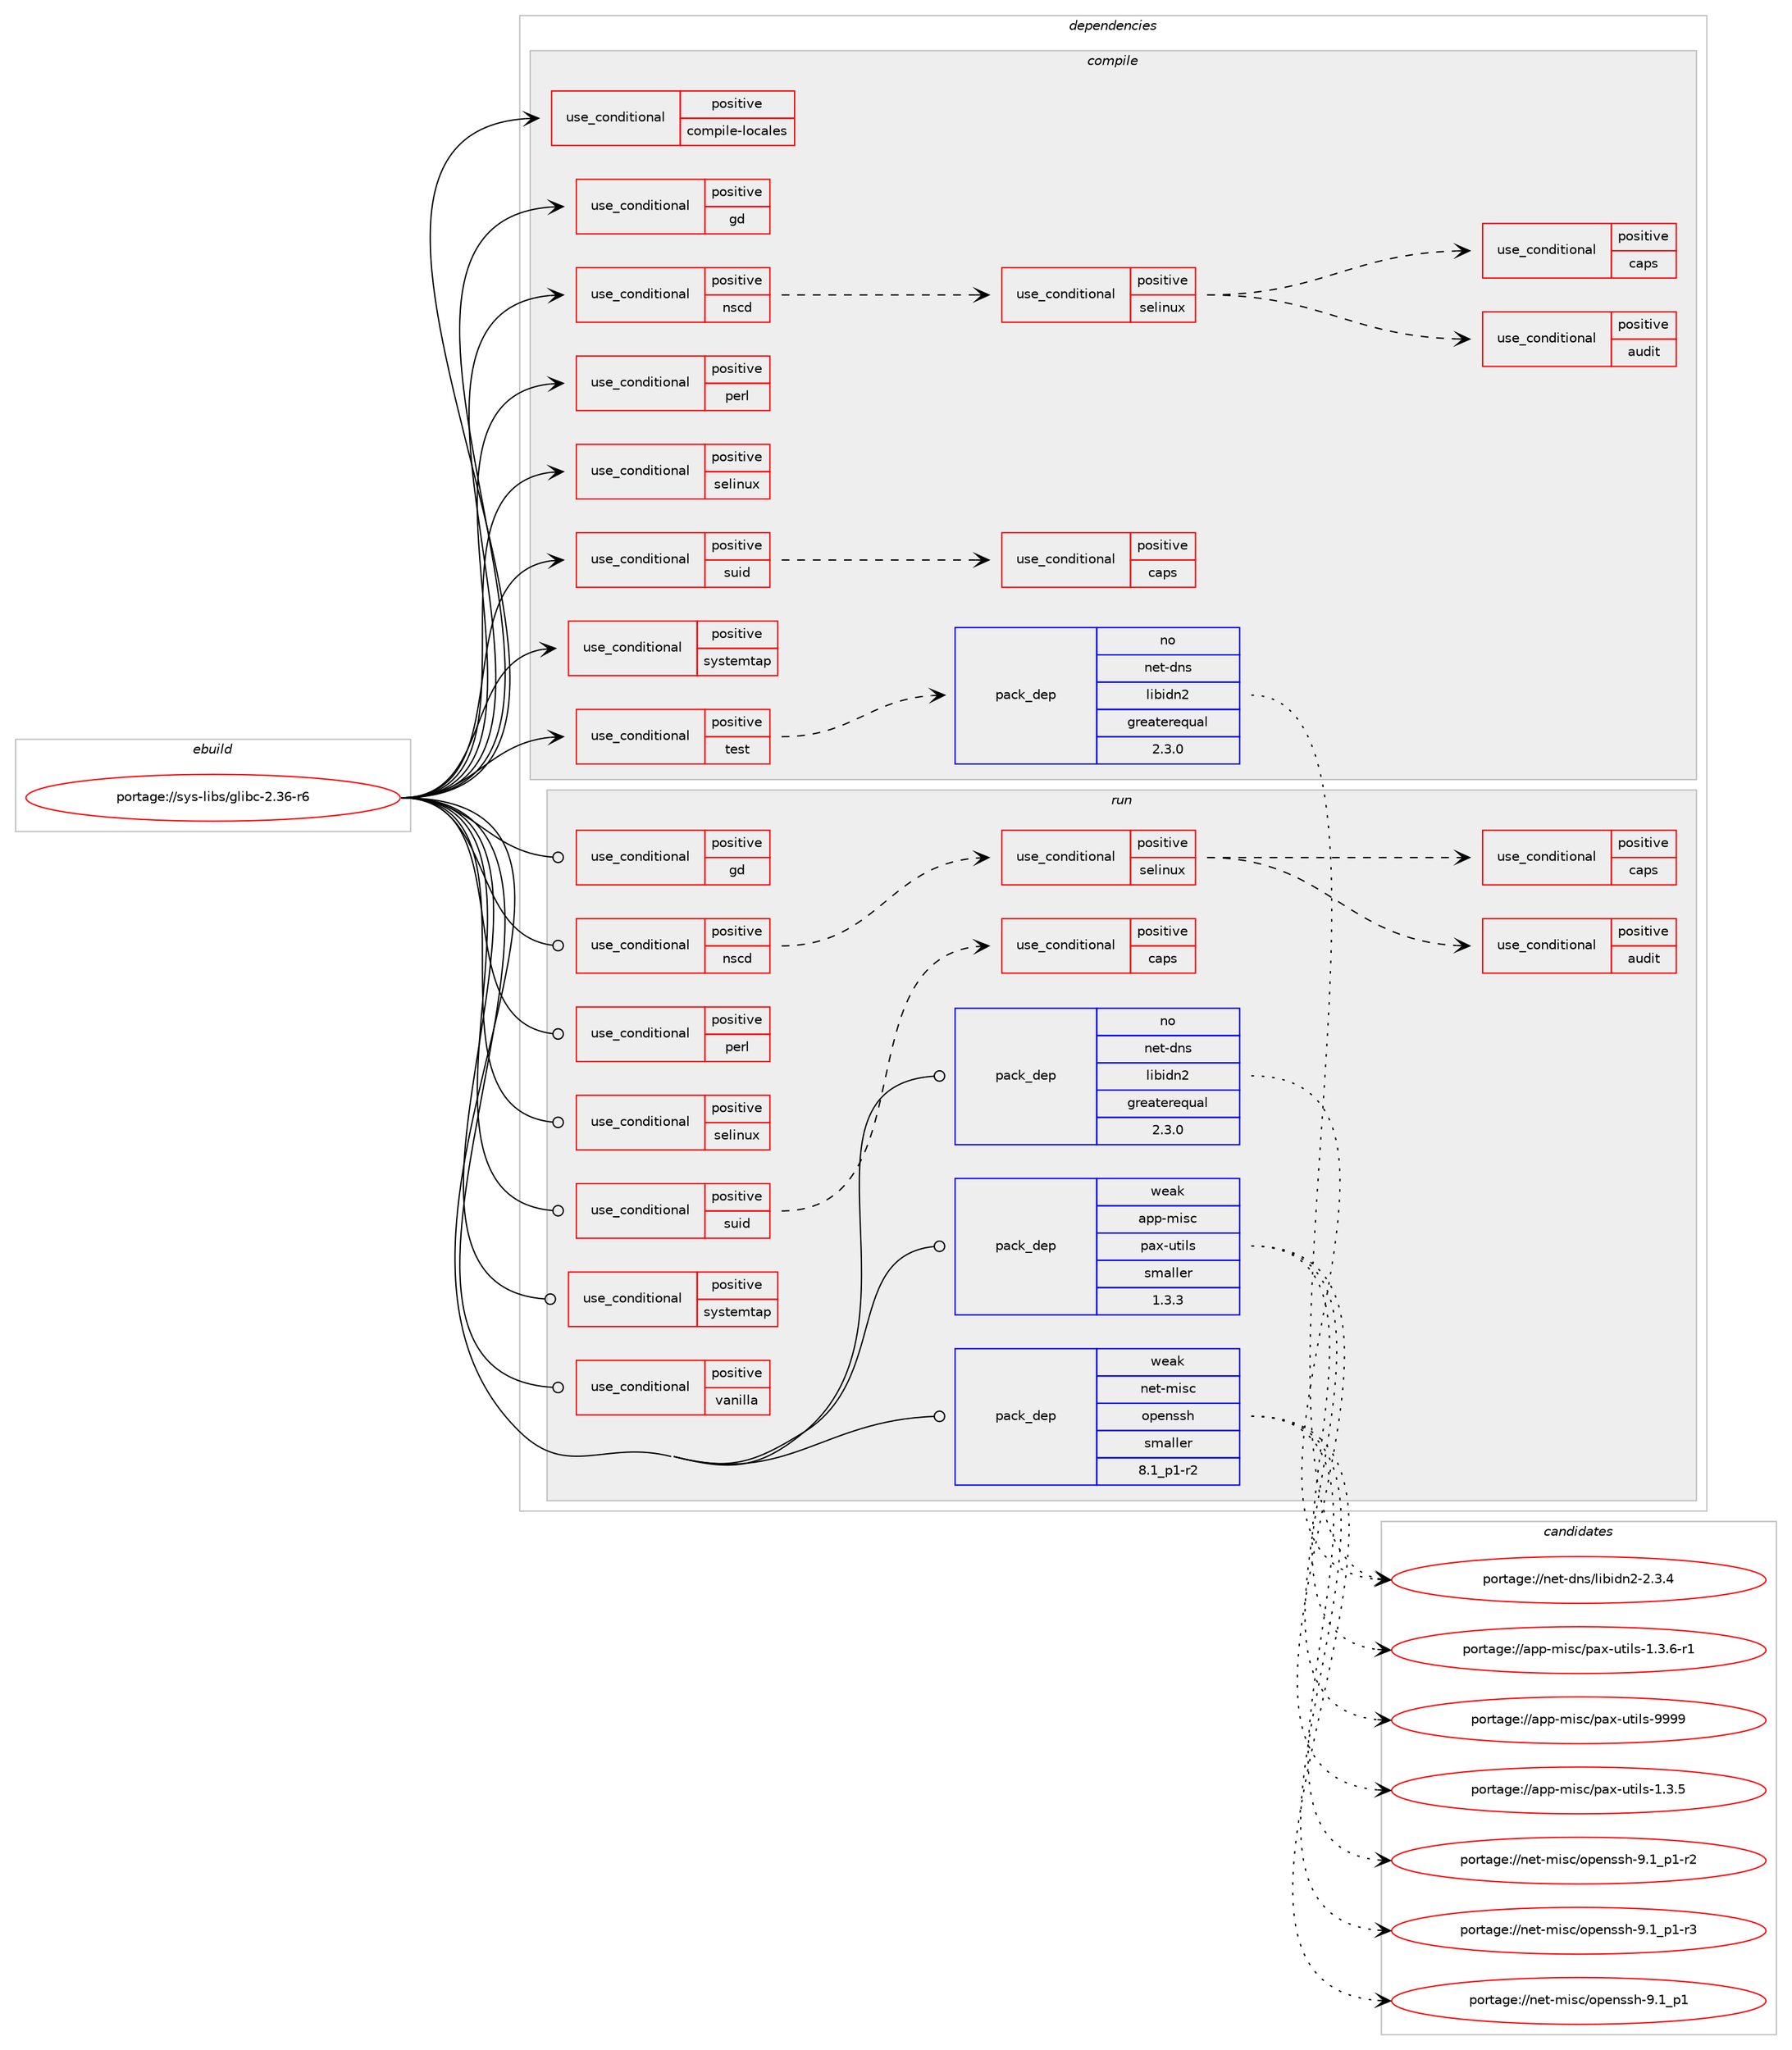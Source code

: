 digraph prolog {

# *************
# Graph options
# *************

newrank=true;
concentrate=true;
compound=true;
graph [rankdir=LR,fontname=Helvetica,fontsize=10,ranksep=1.5];#, ranksep=2.5, nodesep=0.2];
edge  [arrowhead=vee];
node  [fontname=Helvetica,fontsize=10];

# **********
# The ebuild
# **********

subgraph cluster_leftcol {
color=gray;
rank=same;
label=<<i>ebuild</i>>;
id [label="portage://sys-libs/glibc-2.36-r6", color=red, width=4, href="../sys-libs/glibc-2.36-r6.svg"];
}

# ****************
# The dependencies
# ****************

subgraph cluster_midcol {
color=gray;
label=<<i>dependencies</i>>;
subgraph cluster_compile {
fillcolor="#eeeeee";
style=filled;
label=<<i>compile</i>>;
subgraph cond4810 {
dependency7368 [label=<<TABLE BORDER="0" CELLBORDER="1" CELLSPACING="0" CELLPADDING="4"><TR><TD ROWSPAN="3" CELLPADDING="10">use_conditional</TD></TR><TR><TD>positive</TD></TR><TR><TD>compile-locales</TD></TR></TABLE>>, shape=none, color=red];
# *** BEGIN UNKNOWN DEPENDENCY TYPE (TODO) ***
# dependency7368 -> package_dependency(portage://sys-libs/glibc-2.36-r6,install,no,app-arch,gzip,none,[,,],[],[])
# *** END UNKNOWN DEPENDENCY TYPE (TODO) ***

# *** BEGIN UNKNOWN DEPENDENCY TYPE (TODO) ***
# dependency7368 -> package_dependency(portage://sys-libs/glibc-2.36-r6,install,no,sys-apps,grep,none,[,,],[],[])
# *** END UNKNOWN DEPENDENCY TYPE (TODO) ***

# *** BEGIN UNKNOWN DEPENDENCY TYPE (TODO) ***
# dependency7368 -> package_dependency(portage://sys-libs/glibc-2.36-r6,install,no,app-alternatives,awk,none,[,,],[],[])
# *** END UNKNOWN DEPENDENCY TYPE (TODO) ***

}
id:e -> dependency7368:w [weight=20,style="solid",arrowhead="vee"];
subgraph cond4811 {
dependency7369 [label=<<TABLE BORDER="0" CELLBORDER="1" CELLSPACING="0" CELLPADDING="4"><TR><TD ROWSPAN="3" CELLPADDING="10">use_conditional</TD></TR><TR><TD>positive</TD></TR><TR><TD>gd</TD></TR></TABLE>>, shape=none, color=red];
# *** BEGIN UNKNOWN DEPENDENCY TYPE (TODO) ***
# dependency7369 -> package_dependency(portage://sys-libs/glibc-2.36-r6,install,no,media-libs,gd,none,[,,],[slot(2),equal],[])
# *** END UNKNOWN DEPENDENCY TYPE (TODO) ***

}
id:e -> dependency7369:w [weight=20,style="solid",arrowhead="vee"];
subgraph cond4812 {
dependency7370 [label=<<TABLE BORDER="0" CELLBORDER="1" CELLSPACING="0" CELLPADDING="4"><TR><TD ROWSPAN="3" CELLPADDING="10">use_conditional</TD></TR><TR><TD>positive</TD></TR><TR><TD>nscd</TD></TR></TABLE>>, shape=none, color=red];
subgraph cond4813 {
dependency7371 [label=<<TABLE BORDER="0" CELLBORDER="1" CELLSPACING="0" CELLPADDING="4"><TR><TD ROWSPAN="3" CELLPADDING="10">use_conditional</TD></TR><TR><TD>positive</TD></TR><TR><TD>selinux</TD></TR></TABLE>>, shape=none, color=red];
subgraph cond4814 {
dependency7372 [label=<<TABLE BORDER="0" CELLBORDER="1" CELLSPACING="0" CELLPADDING="4"><TR><TD ROWSPAN="3" CELLPADDING="10">use_conditional</TD></TR><TR><TD>positive</TD></TR><TR><TD>audit</TD></TR></TABLE>>, shape=none, color=red];
# *** BEGIN UNKNOWN DEPENDENCY TYPE (TODO) ***
# dependency7372 -> package_dependency(portage://sys-libs/glibc-2.36-r6,install,no,sys-process,audit,none,[,,],[],[])
# *** END UNKNOWN DEPENDENCY TYPE (TODO) ***

}
dependency7371:e -> dependency7372:w [weight=20,style="dashed",arrowhead="vee"];
subgraph cond4815 {
dependency7373 [label=<<TABLE BORDER="0" CELLBORDER="1" CELLSPACING="0" CELLPADDING="4"><TR><TD ROWSPAN="3" CELLPADDING="10">use_conditional</TD></TR><TR><TD>positive</TD></TR><TR><TD>caps</TD></TR></TABLE>>, shape=none, color=red];
# *** BEGIN UNKNOWN DEPENDENCY TYPE (TODO) ***
# dependency7373 -> package_dependency(portage://sys-libs/glibc-2.36-r6,install,no,sys-libs,libcap,none,[,,],[],[])
# *** END UNKNOWN DEPENDENCY TYPE (TODO) ***

}
dependency7371:e -> dependency7373:w [weight=20,style="dashed",arrowhead="vee"];
}
dependency7370:e -> dependency7371:w [weight=20,style="dashed",arrowhead="vee"];
}
id:e -> dependency7370:w [weight=20,style="solid",arrowhead="vee"];
subgraph cond4816 {
dependency7374 [label=<<TABLE BORDER="0" CELLBORDER="1" CELLSPACING="0" CELLPADDING="4"><TR><TD ROWSPAN="3" CELLPADDING="10">use_conditional</TD></TR><TR><TD>positive</TD></TR><TR><TD>perl</TD></TR></TABLE>>, shape=none, color=red];
# *** BEGIN UNKNOWN DEPENDENCY TYPE (TODO) ***
# dependency7374 -> package_dependency(portage://sys-libs/glibc-2.36-r6,install,no,dev-lang,perl,none,[,,],[],[])
# *** END UNKNOWN DEPENDENCY TYPE (TODO) ***

}
id:e -> dependency7374:w [weight=20,style="solid",arrowhead="vee"];
subgraph cond4817 {
dependency7375 [label=<<TABLE BORDER="0" CELLBORDER="1" CELLSPACING="0" CELLPADDING="4"><TR><TD ROWSPAN="3" CELLPADDING="10">use_conditional</TD></TR><TR><TD>positive</TD></TR><TR><TD>selinux</TD></TR></TABLE>>, shape=none, color=red];
# *** BEGIN UNKNOWN DEPENDENCY TYPE (TODO) ***
# dependency7375 -> package_dependency(portage://sys-libs/glibc-2.36-r6,install,no,sys-libs,libselinux,none,[,,],[],[])
# *** END UNKNOWN DEPENDENCY TYPE (TODO) ***

}
id:e -> dependency7375:w [weight=20,style="solid",arrowhead="vee"];
subgraph cond4818 {
dependency7376 [label=<<TABLE BORDER="0" CELLBORDER="1" CELLSPACING="0" CELLPADDING="4"><TR><TD ROWSPAN="3" CELLPADDING="10">use_conditional</TD></TR><TR><TD>positive</TD></TR><TR><TD>suid</TD></TR></TABLE>>, shape=none, color=red];
subgraph cond4819 {
dependency7377 [label=<<TABLE BORDER="0" CELLBORDER="1" CELLSPACING="0" CELLPADDING="4"><TR><TD ROWSPAN="3" CELLPADDING="10">use_conditional</TD></TR><TR><TD>positive</TD></TR><TR><TD>caps</TD></TR></TABLE>>, shape=none, color=red];
# *** BEGIN UNKNOWN DEPENDENCY TYPE (TODO) ***
# dependency7377 -> package_dependency(portage://sys-libs/glibc-2.36-r6,install,no,sys-libs,libcap,none,[,,],[],[])
# *** END UNKNOWN DEPENDENCY TYPE (TODO) ***

}
dependency7376:e -> dependency7377:w [weight=20,style="dashed",arrowhead="vee"];
}
id:e -> dependency7376:w [weight=20,style="solid",arrowhead="vee"];
subgraph cond4820 {
dependency7378 [label=<<TABLE BORDER="0" CELLBORDER="1" CELLSPACING="0" CELLPADDING="4"><TR><TD ROWSPAN="3" CELLPADDING="10">use_conditional</TD></TR><TR><TD>positive</TD></TR><TR><TD>systemtap</TD></TR></TABLE>>, shape=none, color=red];
# *** BEGIN UNKNOWN DEPENDENCY TYPE (TODO) ***
# dependency7378 -> package_dependency(portage://sys-libs/glibc-2.36-r6,install,no,dev-util,systemtap,none,[,,],[],[])
# *** END UNKNOWN DEPENDENCY TYPE (TODO) ***

}
id:e -> dependency7378:w [weight=20,style="solid",arrowhead="vee"];
subgraph cond4821 {
dependency7379 [label=<<TABLE BORDER="0" CELLBORDER="1" CELLSPACING="0" CELLPADDING="4"><TR><TD ROWSPAN="3" CELLPADDING="10">use_conditional</TD></TR><TR><TD>positive</TD></TR><TR><TD>test</TD></TR></TABLE>>, shape=none, color=red];
subgraph pack2496 {
dependency7380 [label=<<TABLE BORDER="0" CELLBORDER="1" CELLSPACING="0" CELLPADDING="4" WIDTH="220"><TR><TD ROWSPAN="6" CELLPADDING="30">pack_dep</TD></TR><TR><TD WIDTH="110">no</TD></TR><TR><TD>net-dns</TD></TR><TR><TD>libidn2</TD></TR><TR><TD>greaterequal</TD></TR><TR><TD>2.3.0</TD></TR></TABLE>>, shape=none, color=blue];
}
dependency7379:e -> dependency7380:w [weight=20,style="dashed",arrowhead="vee"];
}
id:e -> dependency7379:w [weight=20,style="solid",arrowhead="vee"];
# *** BEGIN UNKNOWN DEPENDENCY TYPE (TODO) ***
# id -> package_dependency(portage://sys-libs/glibc-2.36-r6,install,no,virtual,os-headers,none,[,,],[],[])
# *** END UNKNOWN DEPENDENCY TYPE (TODO) ***

}
subgraph cluster_compileandrun {
fillcolor="#eeeeee";
style=filled;
label=<<i>compile and run</i>>;
}
subgraph cluster_run {
fillcolor="#eeeeee";
style=filled;
label=<<i>run</i>>;
subgraph cond4822 {
dependency7381 [label=<<TABLE BORDER="0" CELLBORDER="1" CELLSPACING="0" CELLPADDING="4"><TR><TD ROWSPAN="3" CELLPADDING="10">use_conditional</TD></TR><TR><TD>positive</TD></TR><TR><TD>gd</TD></TR></TABLE>>, shape=none, color=red];
# *** BEGIN UNKNOWN DEPENDENCY TYPE (TODO) ***
# dependency7381 -> package_dependency(portage://sys-libs/glibc-2.36-r6,run,no,media-libs,gd,none,[,,],[slot(2),equal],[])
# *** END UNKNOWN DEPENDENCY TYPE (TODO) ***

}
id:e -> dependency7381:w [weight=20,style="solid",arrowhead="odot"];
subgraph cond4823 {
dependency7382 [label=<<TABLE BORDER="0" CELLBORDER="1" CELLSPACING="0" CELLPADDING="4"><TR><TD ROWSPAN="3" CELLPADDING="10">use_conditional</TD></TR><TR><TD>positive</TD></TR><TR><TD>nscd</TD></TR></TABLE>>, shape=none, color=red];
subgraph cond4824 {
dependency7383 [label=<<TABLE BORDER="0" CELLBORDER="1" CELLSPACING="0" CELLPADDING="4"><TR><TD ROWSPAN="3" CELLPADDING="10">use_conditional</TD></TR><TR><TD>positive</TD></TR><TR><TD>selinux</TD></TR></TABLE>>, shape=none, color=red];
subgraph cond4825 {
dependency7384 [label=<<TABLE BORDER="0" CELLBORDER="1" CELLSPACING="0" CELLPADDING="4"><TR><TD ROWSPAN="3" CELLPADDING="10">use_conditional</TD></TR><TR><TD>positive</TD></TR><TR><TD>audit</TD></TR></TABLE>>, shape=none, color=red];
# *** BEGIN UNKNOWN DEPENDENCY TYPE (TODO) ***
# dependency7384 -> package_dependency(portage://sys-libs/glibc-2.36-r6,run,no,sys-process,audit,none,[,,],[],[])
# *** END UNKNOWN DEPENDENCY TYPE (TODO) ***

}
dependency7383:e -> dependency7384:w [weight=20,style="dashed",arrowhead="vee"];
subgraph cond4826 {
dependency7385 [label=<<TABLE BORDER="0" CELLBORDER="1" CELLSPACING="0" CELLPADDING="4"><TR><TD ROWSPAN="3" CELLPADDING="10">use_conditional</TD></TR><TR><TD>positive</TD></TR><TR><TD>caps</TD></TR></TABLE>>, shape=none, color=red];
# *** BEGIN UNKNOWN DEPENDENCY TYPE (TODO) ***
# dependency7385 -> package_dependency(portage://sys-libs/glibc-2.36-r6,run,no,sys-libs,libcap,none,[,,],[],[])
# *** END UNKNOWN DEPENDENCY TYPE (TODO) ***

}
dependency7383:e -> dependency7385:w [weight=20,style="dashed",arrowhead="vee"];
}
dependency7382:e -> dependency7383:w [weight=20,style="dashed",arrowhead="vee"];
}
id:e -> dependency7382:w [weight=20,style="solid",arrowhead="odot"];
subgraph cond4827 {
dependency7386 [label=<<TABLE BORDER="0" CELLBORDER="1" CELLSPACING="0" CELLPADDING="4"><TR><TD ROWSPAN="3" CELLPADDING="10">use_conditional</TD></TR><TR><TD>positive</TD></TR><TR><TD>perl</TD></TR></TABLE>>, shape=none, color=red];
# *** BEGIN UNKNOWN DEPENDENCY TYPE (TODO) ***
# dependency7386 -> package_dependency(portage://sys-libs/glibc-2.36-r6,run,no,dev-lang,perl,none,[,,],[],[])
# *** END UNKNOWN DEPENDENCY TYPE (TODO) ***

}
id:e -> dependency7386:w [weight=20,style="solid",arrowhead="odot"];
subgraph cond4828 {
dependency7387 [label=<<TABLE BORDER="0" CELLBORDER="1" CELLSPACING="0" CELLPADDING="4"><TR><TD ROWSPAN="3" CELLPADDING="10">use_conditional</TD></TR><TR><TD>positive</TD></TR><TR><TD>selinux</TD></TR></TABLE>>, shape=none, color=red];
# *** BEGIN UNKNOWN DEPENDENCY TYPE (TODO) ***
# dependency7387 -> package_dependency(portage://sys-libs/glibc-2.36-r6,run,no,sys-libs,libselinux,none,[,,],[],[])
# *** END UNKNOWN DEPENDENCY TYPE (TODO) ***

}
id:e -> dependency7387:w [weight=20,style="solid",arrowhead="odot"];
subgraph cond4829 {
dependency7388 [label=<<TABLE BORDER="0" CELLBORDER="1" CELLSPACING="0" CELLPADDING="4"><TR><TD ROWSPAN="3" CELLPADDING="10">use_conditional</TD></TR><TR><TD>positive</TD></TR><TR><TD>suid</TD></TR></TABLE>>, shape=none, color=red];
subgraph cond4830 {
dependency7389 [label=<<TABLE BORDER="0" CELLBORDER="1" CELLSPACING="0" CELLPADDING="4"><TR><TD ROWSPAN="3" CELLPADDING="10">use_conditional</TD></TR><TR><TD>positive</TD></TR><TR><TD>caps</TD></TR></TABLE>>, shape=none, color=red];
# *** BEGIN UNKNOWN DEPENDENCY TYPE (TODO) ***
# dependency7389 -> package_dependency(portage://sys-libs/glibc-2.36-r6,run,no,sys-libs,libcap,none,[,,],[],[])
# *** END UNKNOWN DEPENDENCY TYPE (TODO) ***

}
dependency7388:e -> dependency7389:w [weight=20,style="dashed",arrowhead="vee"];
}
id:e -> dependency7388:w [weight=20,style="solid",arrowhead="odot"];
subgraph cond4831 {
dependency7390 [label=<<TABLE BORDER="0" CELLBORDER="1" CELLSPACING="0" CELLPADDING="4"><TR><TD ROWSPAN="3" CELLPADDING="10">use_conditional</TD></TR><TR><TD>positive</TD></TR><TR><TD>systemtap</TD></TR></TABLE>>, shape=none, color=red];
# *** BEGIN UNKNOWN DEPENDENCY TYPE (TODO) ***
# dependency7390 -> package_dependency(portage://sys-libs/glibc-2.36-r6,run,no,dev-util,systemtap,none,[,,],[],[])
# *** END UNKNOWN DEPENDENCY TYPE (TODO) ***

}
id:e -> dependency7390:w [weight=20,style="solid",arrowhead="odot"];
subgraph cond4832 {
dependency7391 [label=<<TABLE BORDER="0" CELLBORDER="1" CELLSPACING="0" CELLPADDING="4"><TR><TD ROWSPAN="3" CELLPADDING="10">use_conditional</TD></TR><TR><TD>positive</TD></TR><TR><TD>vanilla</TD></TR></TABLE>>, shape=none, color=red];
# *** BEGIN UNKNOWN DEPENDENCY TYPE (TODO) ***
# dependency7391 -> package_dependency(portage://sys-libs/glibc-2.36-r6,run,weak,sys-libs,timezone-data,none,[,,],[],[])
# *** END UNKNOWN DEPENDENCY TYPE (TODO) ***

}
id:e -> dependency7391:w [weight=20,style="solid",arrowhead="odot"];
# *** BEGIN UNKNOWN DEPENDENCY TYPE (TODO) ***
# id -> package_dependency(portage://sys-libs/glibc-2.36-r6,run,no,app-alternatives,awk,none,[,,],[],[])
# *** END UNKNOWN DEPENDENCY TYPE (TODO) ***

# *** BEGIN UNKNOWN DEPENDENCY TYPE (TODO) ***
# id -> package_dependency(portage://sys-libs/glibc-2.36-r6,run,no,app-arch,gzip,none,[,,],[],[])
# *** END UNKNOWN DEPENDENCY TYPE (TODO) ***

subgraph pack2497 {
dependency7392 [label=<<TABLE BORDER="0" CELLBORDER="1" CELLSPACING="0" CELLPADDING="4" WIDTH="220"><TR><TD ROWSPAN="6" CELLPADDING="30">pack_dep</TD></TR><TR><TD WIDTH="110">no</TD></TR><TR><TD>net-dns</TD></TR><TR><TD>libidn2</TD></TR><TR><TD>greaterequal</TD></TR><TR><TD>2.3.0</TD></TR></TABLE>>, shape=none, color=blue];
}
id:e -> dependency7392:w [weight=20,style="solid",arrowhead="odot"];
# *** BEGIN UNKNOWN DEPENDENCY TYPE (TODO) ***
# id -> package_dependency(portage://sys-libs/glibc-2.36-r6,run,no,sys-apps,gentoo-functions,none,[,,],[],[])
# *** END UNKNOWN DEPENDENCY TYPE (TODO) ***

# *** BEGIN UNKNOWN DEPENDENCY TYPE (TODO) ***
# id -> package_dependency(portage://sys-libs/glibc-2.36-r6,run,no,sys-apps,grep,none,[,,],[],[])
# *** END UNKNOWN DEPENDENCY TYPE (TODO) ***

subgraph pack2498 {
dependency7393 [label=<<TABLE BORDER="0" CELLBORDER="1" CELLSPACING="0" CELLPADDING="4" WIDTH="220"><TR><TD ROWSPAN="6" CELLPADDING="30">pack_dep</TD></TR><TR><TD WIDTH="110">weak</TD></TR><TR><TD>app-misc</TD></TR><TR><TD>pax-utils</TD></TR><TR><TD>smaller</TD></TR><TR><TD>1.3.3</TD></TR></TABLE>>, shape=none, color=blue];
}
id:e -> dependency7393:w [weight=20,style="solid",arrowhead="odot"];
subgraph pack2499 {
dependency7394 [label=<<TABLE BORDER="0" CELLBORDER="1" CELLSPACING="0" CELLPADDING="4" WIDTH="220"><TR><TD ROWSPAN="6" CELLPADDING="30">pack_dep</TD></TR><TR><TD WIDTH="110">weak</TD></TR><TR><TD>net-misc</TD></TR><TR><TD>openssh</TD></TR><TR><TD>smaller</TD></TR><TR><TD>8.1_p1-r2</TD></TR></TABLE>>, shape=none, color=blue];
}
id:e -> dependency7394:w [weight=20,style="solid",arrowhead="odot"];
}
}

# **************
# The candidates
# **************

subgraph cluster_choices {
rank=same;
color=gray;
label=<<i>candidates</i>>;

subgraph choice2496 {
color=black;
nodesep=1;
choice11010111645100110115471081059810510011050455046514652 [label="portage://net-dns/libidn2-2.3.4", color=red, width=4,href="../net-dns/libidn2-2.3.4.svg"];
dependency7380:e -> choice11010111645100110115471081059810510011050455046514652:w [style=dotted,weight="100"];
}
subgraph choice2497 {
color=black;
nodesep=1;
choice11010111645100110115471081059810510011050455046514652 [label="portage://net-dns/libidn2-2.3.4", color=red, width=4,href="../net-dns/libidn2-2.3.4.svg"];
dependency7392:e -> choice11010111645100110115471081059810510011050455046514652:w [style=dotted,weight="100"];
}
subgraph choice2498 {
color=black;
nodesep=1;
choice971121124510910511599471129712045117116105108115454946514653 [label="portage://app-misc/pax-utils-1.3.5", color=red, width=4,href="../app-misc/pax-utils-1.3.5.svg"];
choice9711211245109105115994711297120451171161051081154549465146544511449 [label="portage://app-misc/pax-utils-1.3.6-r1", color=red, width=4,href="../app-misc/pax-utils-1.3.6-r1.svg"];
choice9711211245109105115994711297120451171161051081154557575757 [label="portage://app-misc/pax-utils-9999", color=red, width=4,href="../app-misc/pax-utils-9999.svg"];
dependency7393:e -> choice971121124510910511599471129712045117116105108115454946514653:w [style=dotted,weight="100"];
dependency7393:e -> choice9711211245109105115994711297120451171161051081154549465146544511449:w [style=dotted,weight="100"];
dependency7393:e -> choice9711211245109105115994711297120451171161051081154557575757:w [style=dotted,weight="100"];
}
subgraph choice2499 {
color=black;
nodesep=1;
choice110101116451091051159947111112101110115115104455746499511249 [label="portage://net-misc/openssh-9.1_p1", color=red, width=4,href="../net-misc/openssh-9.1_p1.svg"];
choice1101011164510910511599471111121011101151151044557464995112494511450 [label="portage://net-misc/openssh-9.1_p1-r2", color=red, width=4,href="../net-misc/openssh-9.1_p1-r2.svg"];
choice1101011164510910511599471111121011101151151044557464995112494511451 [label="portage://net-misc/openssh-9.1_p1-r3", color=red, width=4,href="../net-misc/openssh-9.1_p1-r3.svg"];
dependency7394:e -> choice110101116451091051159947111112101110115115104455746499511249:w [style=dotted,weight="100"];
dependency7394:e -> choice1101011164510910511599471111121011101151151044557464995112494511450:w [style=dotted,weight="100"];
dependency7394:e -> choice1101011164510910511599471111121011101151151044557464995112494511451:w [style=dotted,weight="100"];
}
}

}
